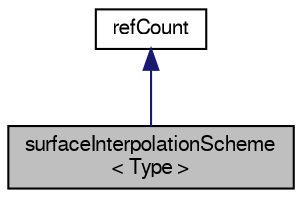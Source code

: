 digraph "surfaceInterpolationScheme&lt; Type &gt;"
{
  bgcolor="transparent";
  edge [fontname="FreeSans",fontsize="10",labelfontname="FreeSans",labelfontsize="10"];
  node [fontname="FreeSans",fontsize="10",shape=record];
  Node38 [label="surfaceInterpolationScheme\l\< Type \>",height=0.2,width=0.4,color="black", fillcolor="grey75", style="filled", fontcolor="black"];
  Node39 -> Node38 [dir="back",color="midnightblue",fontsize="10",style="solid",fontname="FreeSans"];
  Node39 [label="refCount",height=0.2,width=0.4,color="black",URL="$a27094.html",tooltip="Reference counter for various OpenFOAM components. "];
}
